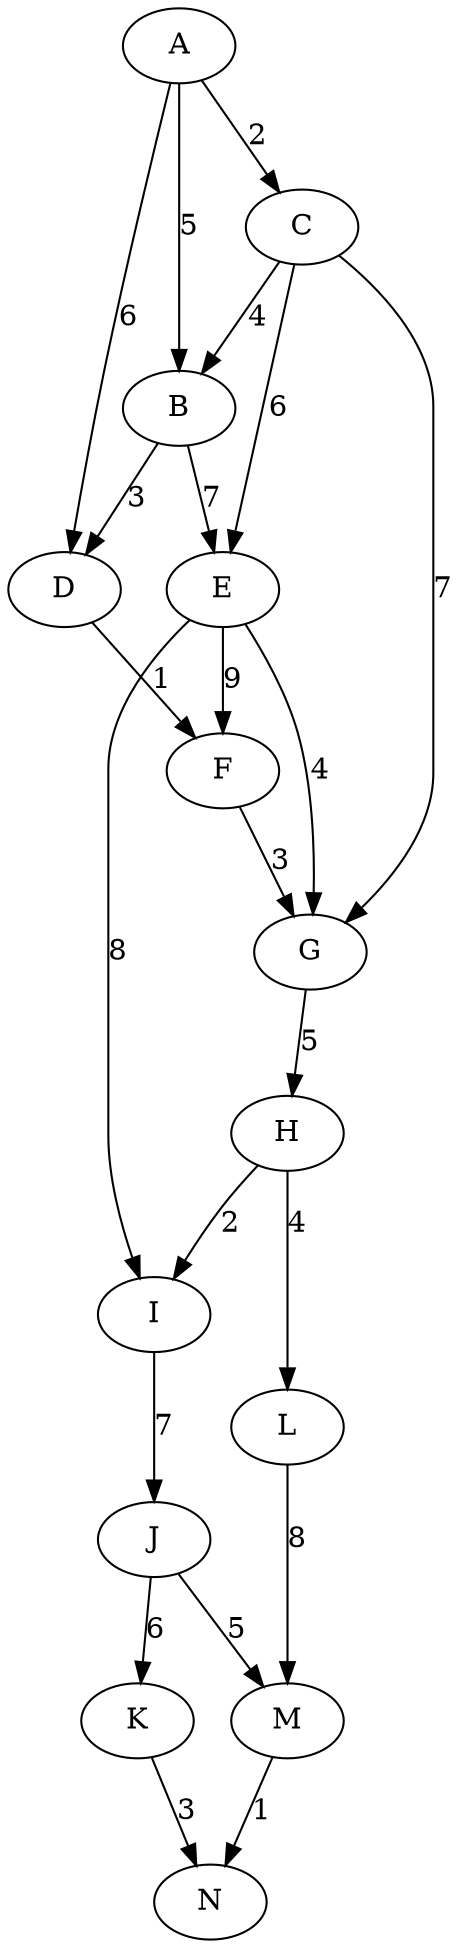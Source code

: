 digraph maze2 {
    A -> B [label=5];
    A -> C [label=2];
    B -> D [label=3];
    B -> E [label=7];
    C -> E [label=6];
    D -> F [label=1];
    E -> F [label=9];
    E -> G [label=4];
    F -> G [label=3];
    G -> H [label=5];
    H -> I [label=2];
    I -> J [label=7];
    J -> K [label=6];
    H -> L [label=4];
    L -> M [label=8];
    M -> N [label=1];
    K -> N [label=3];
    J -> M [label=5];
    A -> D [label=6];
    C -> B [label=4];
    C -> G [label=7];
    E -> I [label=8];
}
